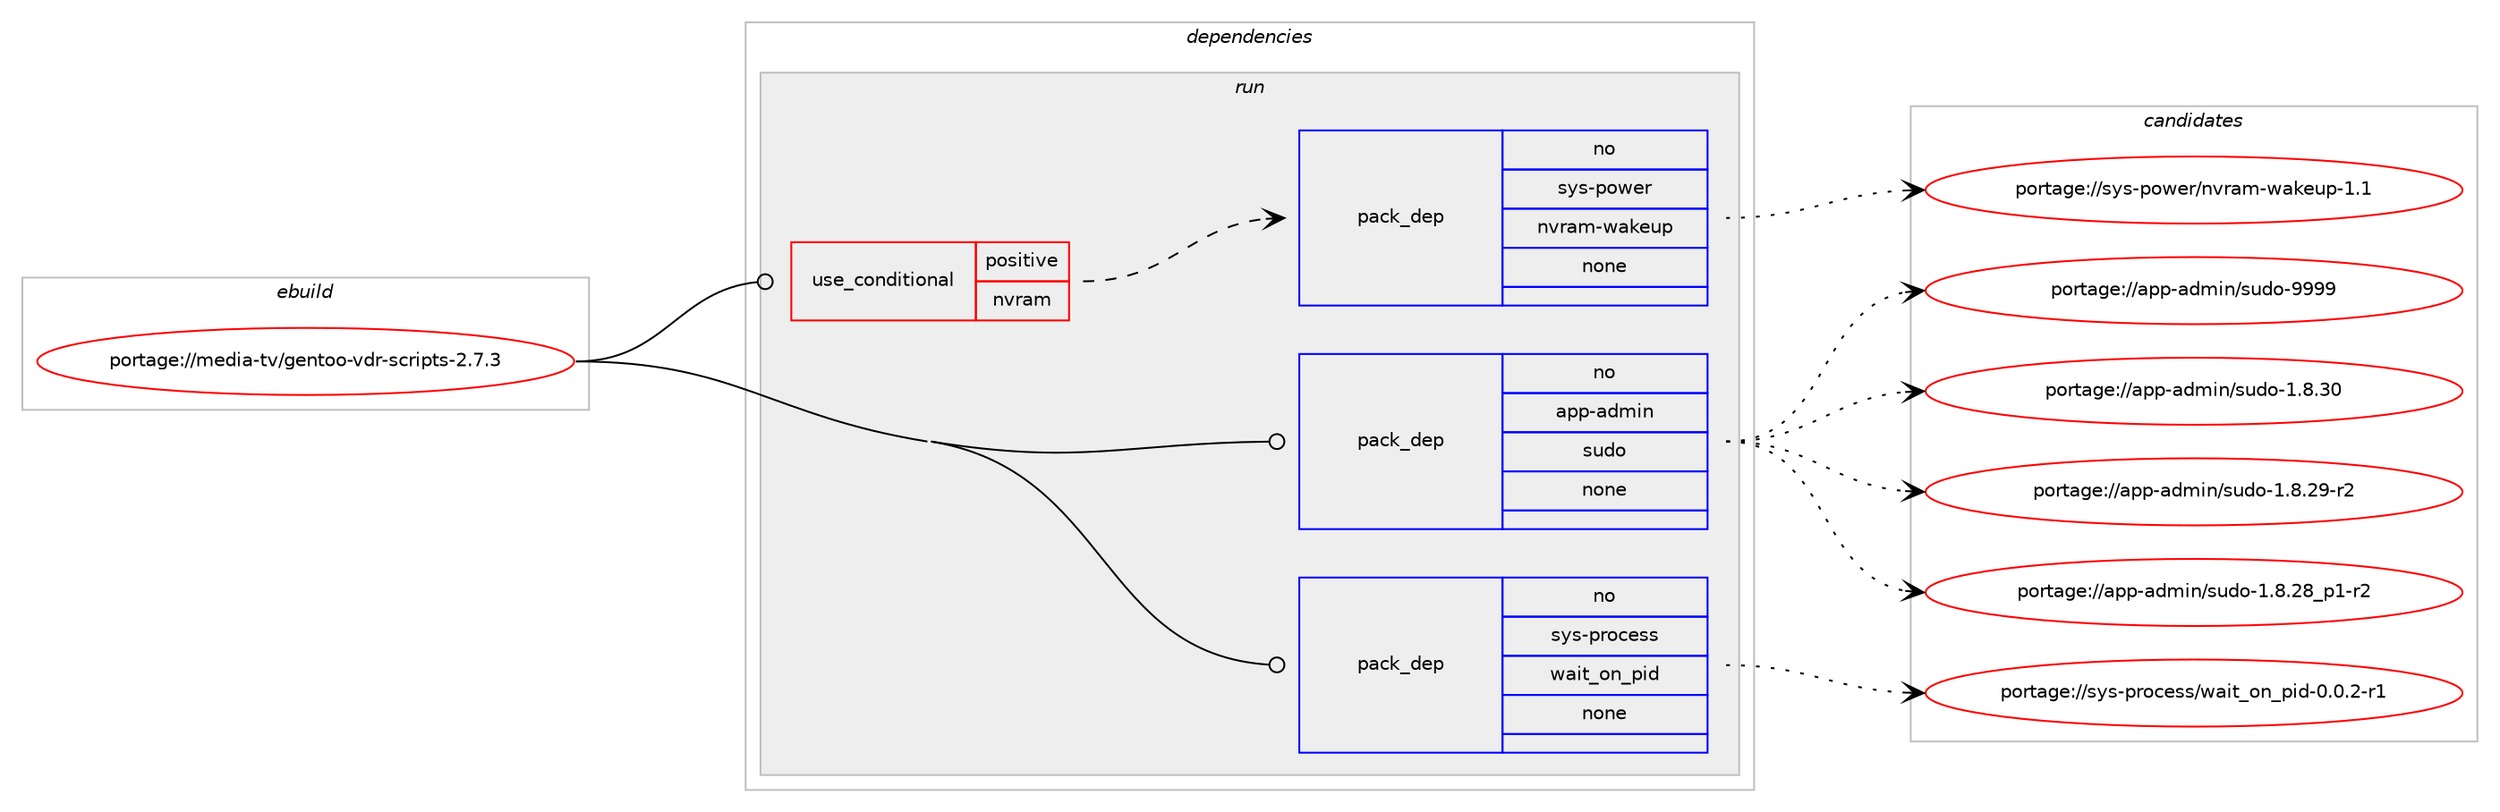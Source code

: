 digraph prolog {

# *************
# Graph options
# *************

newrank=true;
concentrate=true;
compound=true;
graph [rankdir=LR,fontname=Helvetica,fontsize=10,ranksep=1.5];#, ranksep=2.5, nodesep=0.2];
edge  [arrowhead=vee];
node  [fontname=Helvetica,fontsize=10];

# **********
# The ebuild
# **********

subgraph cluster_leftcol {
color=gray;
rank=same;
label=<<i>ebuild</i>>;
id [label="portage://media-tv/gentoo-vdr-scripts-2.7.3", color=red, width=4, href="../media-tv/gentoo-vdr-scripts-2.7.3.svg"];
}

# ****************
# The dependencies
# ****************

subgraph cluster_midcol {
color=gray;
label=<<i>dependencies</i>>;
subgraph cluster_compile {
fillcolor="#eeeeee";
style=filled;
label=<<i>compile</i>>;
}
subgraph cluster_compileandrun {
fillcolor="#eeeeee";
style=filled;
label=<<i>compile and run</i>>;
}
subgraph cluster_run {
fillcolor="#eeeeee";
style=filled;
label=<<i>run</i>>;
subgraph cond41283 {
dependency183555 [label=<<TABLE BORDER="0" CELLBORDER="1" CELLSPACING="0" CELLPADDING="4"><TR><TD ROWSPAN="3" CELLPADDING="10">use_conditional</TD></TR><TR><TD>positive</TD></TR><TR><TD>nvram</TD></TR></TABLE>>, shape=none, color=red];
subgraph pack139407 {
dependency183556 [label=<<TABLE BORDER="0" CELLBORDER="1" CELLSPACING="0" CELLPADDING="4" WIDTH="220"><TR><TD ROWSPAN="6" CELLPADDING="30">pack_dep</TD></TR><TR><TD WIDTH="110">no</TD></TR><TR><TD>sys-power</TD></TR><TR><TD>nvram-wakeup</TD></TR><TR><TD>none</TD></TR><TR><TD></TD></TR></TABLE>>, shape=none, color=blue];
}
dependency183555:e -> dependency183556:w [weight=20,style="dashed",arrowhead="vee"];
}
id:e -> dependency183555:w [weight=20,style="solid",arrowhead="odot"];
subgraph pack139408 {
dependency183557 [label=<<TABLE BORDER="0" CELLBORDER="1" CELLSPACING="0" CELLPADDING="4" WIDTH="220"><TR><TD ROWSPAN="6" CELLPADDING="30">pack_dep</TD></TR><TR><TD WIDTH="110">no</TD></TR><TR><TD>app-admin</TD></TR><TR><TD>sudo</TD></TR><TR><TD>none</TD></TR><TR><TD></TD></TR></TABLE>>, shape=none, color=blue];
}
id:e -> dependency183557:w [weight=20,style="solid",arrowhead="odot"];
subgraph pack139409 {
dependency183558 [label=<<TABLE BORDER="0" CELLBORDER="1" CELLSPACING="0" CELLPADDING="4" WIDTH="220"><TR><TD ROWSPAN="6" CELLPADDING="30">pack_dep</TD></TR><TR><TD WIDTH="110">no</TD></TR><TR><TD>sys-process</TD></TR><TR><TD>wait_on_pid</TD></TR><TR><TD>none</TD></TR><TR><TD></TD></TR></TABLE>>, shape=none, color=blue];
}
id:e -> dependency183558:w [weight=20,style="solid",arrowhead="odot"];
}
}

# **************
# The candidates
# **************

subgraph cluster_choices {
rank=same;
color=gray;
label=<<i>candidates</i>>;

subgraph choice139407 {
color=black;
nodesep=1;
choice115121115451121111191011144711011811497109451199710710111711245494649 [label="portage://sys-power/nvram-wakeup-1.1", color=red, width=4,href="../sys-power/nvram-wakeup-1.1.svg"];
dependency183556:e -> choice115121115451121111191011144711011811497109451199710710111711245494649:w [style=dotted,weight="100"];
}
subgraph choice139408 {
color=black;
nodesep=1;
choice971121124597100109105110471151171001114557575757 [label="portage://app-admin/sudo-9999", color=red, width=4,href="../app-admin/sudo-9999.svg"];
choice9711211245971001091051104711511710011145494656465148 [label="portage://app-admin/sudo-1.8.30", color=red, width=4,href="../app-admin/sudo-1.8.30.svg"];
choice97112112459710010910511047115117100111454946564650574511450 [label="portage://app-admin/sudo-1.8.29-r2", color=red, width=4,href="../app-admin/sudo-1.8.29-r2.svg"];
choice971121124597100109105110471151171001114549465646505695112494511450 [label="portage://app-admin/sudo-1.8.28_p1-r2", color=red, width=4,href="../app-admin/sudo-1.8.28_p1-r2.svg"];
dependency183557:e -> choice971121124597100109105110471151171001114557575757:w [style=dotted,weight="100"];
dependency183557:e -> choice9711211245971001091051104711511710011145494656465148:w [style=dotted,weight="100"];
dependency183557:e -> choice97112112459710010910511047115117100111454946564650574511450:w [style=dotted,weight="100"];
dependency183557:e -> choice971121124597100109105110471151171001114549465646505695112494511450:w [style=dotted,weight="100"];
}
subgraph choice139409 {
color=black;
nodesep=1;
choice1151211154511211411199101115115471199710511695111110951121051004548464846504511449 [label="portage://sys-process/wait_on_pid-0.0.2-r1", color=red, width=4,href="../sys-process/wait_on_pid-0.0.2-r1.svg"];
dependency183558:e -> choice1151211154511211411199101115115471199710511695111110951121051004548464846504511449:w [style=dotted,weight="100"];
}
}

}

